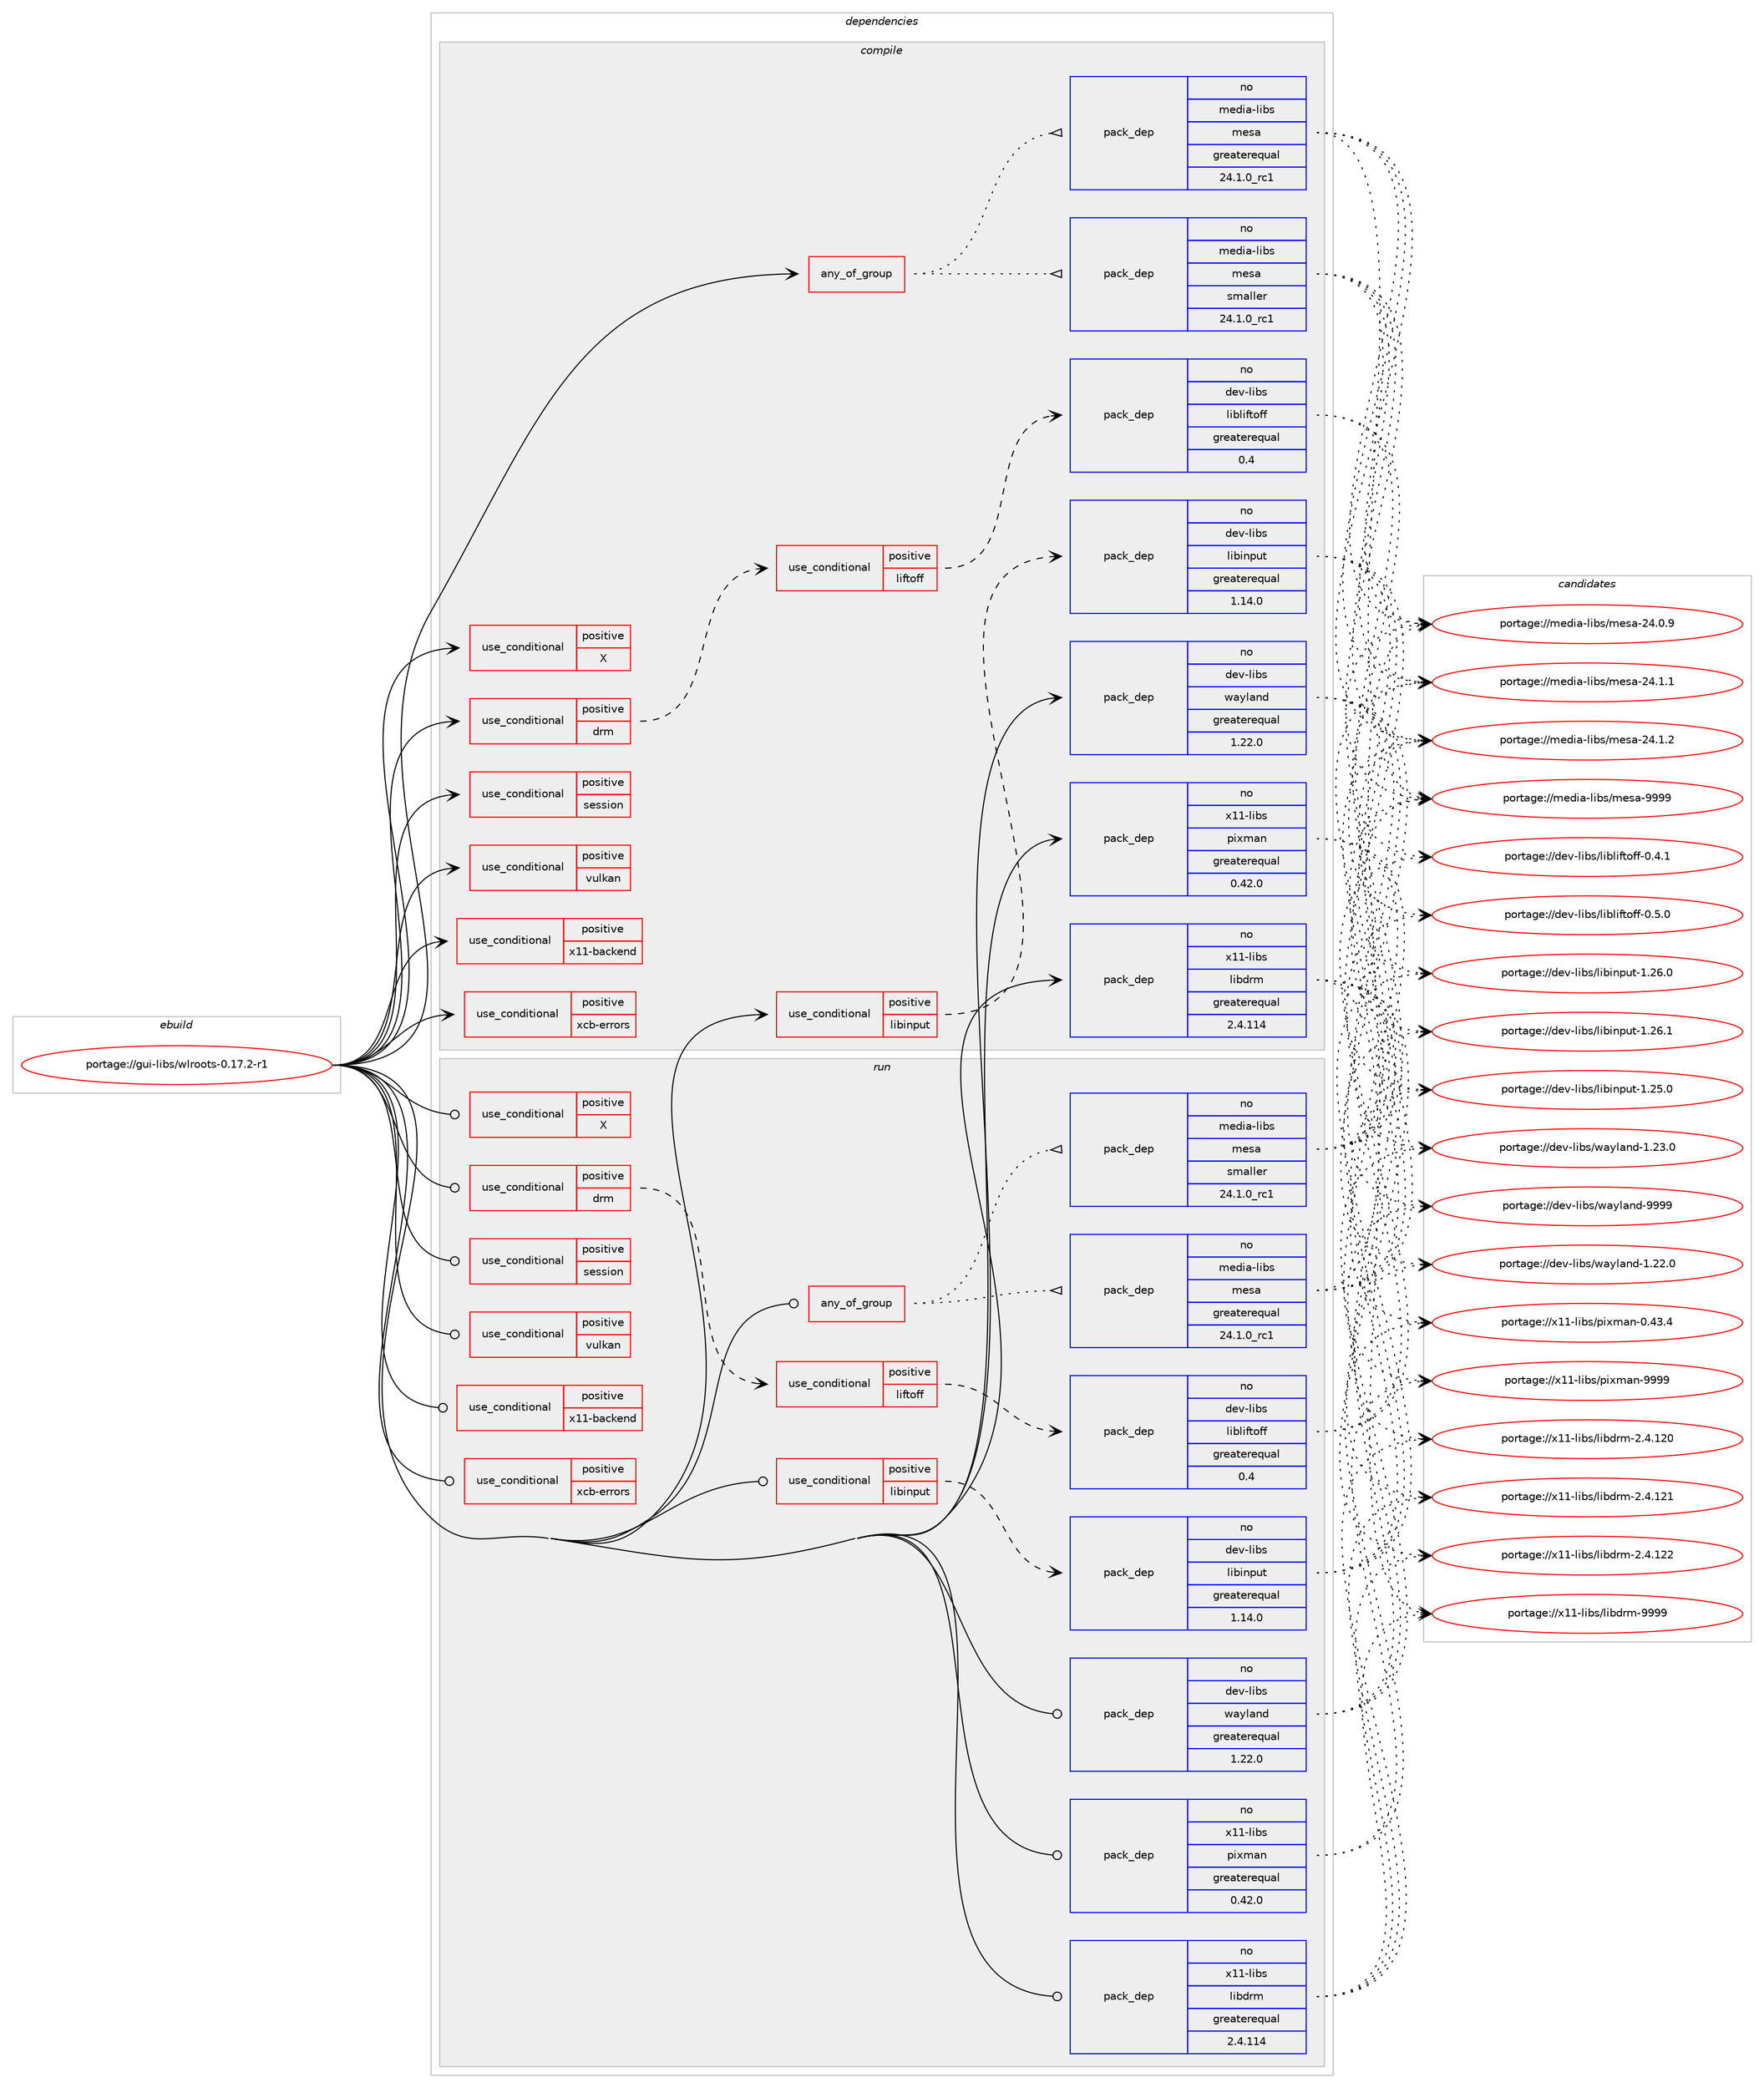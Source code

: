 digraph prolog {

# *************
# Graph options
# *************

newrank=true;
concentrate=true;
compound=true;
graph [rankdir=LR,fontname=Helvetica,fontsize=10,ranksep=1.5];#, ranksep=2.5, nodesep=0.2];
edge  [arrowhead=vee];
node  [fontname=Helvetica,fontsize=10];

# **********
# The ebuild
# **********

subgraph cluster_leftcol {
color=gray;
rank=same;
label=<<i>ebuild</i>>;
id [label="portage://gui-libs/wlroots-0.17.2-r1", color=red, width=4, href="../gui-libs/wlroots-0.17.2-r1.svg"];
}

# ****************
# The dependencies
# ****************

subgraph cluster_midcol {
color=gray;
label=<<i>dependencies</i>>;
subgraph cluster_compile {
fillcolor="#eeeeee";
style=filled;
label=<<i>compile</i>>;
subgraph any1406 {
dependency121650 [label=<<TABLE BORDER="0" CELLBORDER="1" CELLSPACING="0" CELLPADDING="4"><TR><TD CELLPADDING="10">any_of_group</TD></TR></TABLE>>, shape=none, color=red];subgraph pack55015 {
dependency121651 [label=<<TABLE BORDER="0" CELLBORDER="1" CELLSPACING="0" CELLPADDING="4" WIDTH="220"><TR><TD ROWSPAN="6" CELLPADDING="30">pack_dep</TD></TR><TR><TD WIDTH="110">no</TD></TR><TR><TD>media-libs</TD></TR><TR><TD>mesa</TD></TR><TR><TD>greaterequal</TD></TR><TR><TD>24.1.0_rc1</TD></TR></TABLE>>, shape=none, color=blue];
}
dependency121650:e -> dependency121651:w [weight=20,style="dotted",arrowhead="oinv"];
subgraph pack55016 {
dependency121652 [label=<<TABLE BORDER="0" CELLBORDER="1" CELLSPACING="0" CELLPADDING="4" WIDTH="220"><TR><TD ROWSPAN="6" CELLPADDING="30">pack_dep</TD></TR><TR><TD WIDTH="110">no</TD></TR><TR><TD>media-libs</TD></TR><TR><TD>mesa</TD></TR><TR><TD>smaller</TD></TR><TR><TD>24.1.0_rc1</TD></TR></TABLE>>, shape=none, color=blue];
}
dependency121650:e -> dependency121652:w [weight=20,style="dotted",arrowhead="oinv"];
}
id:e -> dependency121650:w [weight=20,style="solid",arrowhead="vee"];
subgraph cond65077 {
dependency121653 [label=<<TABLE BORDER="0" CELLBORDER="1" CELLSPACING="0" CELLPADDING="4"><TR><TD ROWSPAN="3" CELLPADDING="10">use_conditional</TD></TR><TR><TD>positive</TD></TR><TR><TD>X</TD></TR></TABLE>>, shape=none, color=red];
# *** BEGIN UNKNOWN DEPENDENCY TYPE (TODO) ***
# dependency121653 -> package_dependency(portage://gui-libs/wlroots-0.17.2-r1,install,no,x11-libs,libxcb,none,[,,],any_same_slot,[])
# *** END UNKNOWN DEPENDENCY TYPE (TODO) ***

# *** BEGIN UNKNOWN DEPENDENCY TYPE (TODO) ***
# dependency121653 -> package_dependency(portage://gui-libs/wlroots-0.17.2-r1,install,no,x11-libs,xcb-util-wm,none,[,,],[],[])
# *** END UNKNOWN DEPENDENCY TYPE (TODO) ***

# *** BEGIN UNKNOWN DEPENDENCY TYPE (TODO) ***
# dependency121653 -> package_dependency(portage://gui-libs/wlroots-0.17.2-r1,install,no,x11-base,xwayland,none,[,,],[],[])
# *** END UNKNOWN DEPENDENCY TYPE (TODO) ***

}
id:e -> dependency121653:w [weight=20,style="solid",arrowhead="vee"];
subgraph cond65078 {
dependency121654 [label=<<TABLE BORDER="0" CELLBORDER="1" CELLSPACING="0" CELLPADDING="4"><TR><TD ROWSPAN="3" CELLPADDING="10">use_conditional</TD></TR><TR><TD>positive</TD></TR><TR><TD>drm</TD></TR></TABLE>>, shape=none, color=red];
# *** BEGIN UNKNOWN DEPENDENCY TYPE (TODO) ***
# dependency121654 -> package_dependency(portage://gui-libs/wlroots-0.17.2-r1,install,no,media-libs,libdisplay-info,none,[,,],[],[])
# *** END UNKNOWN DEPENDENCY TYPE (TODO) ***

# *** BEGIN UNKNOWN DEPENDENCY TYPE (TODO) ***
# dependency121654 -> package_dependency(portage://gui-libs/wlroots-0.17.2-r1,install,no,sys-apps,hwdata,none,[,,],[],[])
# *** END UNKNOWN DEPENDENCY TYPE (TODO) ***

subgraph cond65079 {
dependency121655 [label=<<TABLE BORDER="0" CELLBORDER="1" CELLSPACING="0" CELLPADDING="4"><TR><TD ROWSPAN="3" CELLPADDING="10">use_conditional</TD></TR><TR><TD>positive</TD></TR><TR><TD>liftoff</TD></TR></TABLE>>, shape=none, color=red];
subgraph pack55017 {
dependency121656 [label=<<TABLE BORDER="0" CELLBORDER="1" CELLSPACING="0" CELLPADDING="4" WIDTH="220"><TR><TD ROWSPAN="6" CELLPADDING="30">pack_dep</TD></TR><TR><TD WIDTH="110">no</TD></TR><TR><TD>dev-libs</TD></TR><TR><TD>libliftoff</TD></TR><TR><TD>greaterequal</TD></TR><TR><TD>0.4</TD></TR></TABLE>>, shape=none, color=blue];
}
dependency121655:e -> dependency121656:w [weight=20,style="dashed",arrowhead="vee"];
}
dependency121654:e -> dependency121655:w [weight=20,style="dashed",arrowhead="vee"];
}
id:e -> dependency121654:w [weight=20,style="solid",arrowhead="vee"];
subgraph cond65080 {
dependency121657 [label=<<TABLE BORDER="0" CELLBORDER="1" CELLSPACING="0" CELLPADDING="4"><TR><TD ROWSPAN="3" CELLPADDING="10">use_conditional</TD></TR><TR><TD>positive</TD></TR><TR><TD>libinput</TD></TR></TABLE>>, shape=none, color=red];
subgraph pack55018 {
dependency121658 [label=<<TABLE BORDER="0" CELLBORDER="1" CELLSPACING="0" CELLPADDING="4" WIDTH="220"><TR><TD ROWSPAN="6" CELLPADDING="30">pack_dep</TD></TR><TR><TD WIDTH="110">no</TD></TR><TR><TD>dev-libs</TD></TR><TR><TD>libinput</TD></TR><TR><TD>greaterequal</TD></TR><TR><TD>1.14.0</TD></TR></TABLE>>, shape=none, color=blue];
}
dependency121657:e -> dependency121658:w [weight=20,style="dashed",arrowhead="vee"];
}
id:e -> dependency121657:w [weight=20,style="solid",arrowhead="vee"];
subgraph cond65081 {
dependency121659 [label=<<TABLE BORDER="0" CELLBORDER="1" CELLSPACING="0" CELLPADDING="4"><TR><TD ROWSPAN="3" CELLPADDING="10">use_conditional</TD></TR><TR><TD>positive</TD></TR><TR><TD>session</TD></TR></TABLE>>, shape=none, color=red];
# *** BEGIN UNKNOWN DEPENDENCY TYPE (TODO) ***
# dependency121659 -> package_dependency(portage://gui-libs/wlroots-0.17.2-r1,install,no,sys-auth,seatd,none,[,,],any_same_slot,[])
# *** END UNKNOWN DEPENDENCY TYPE (TODO) ***

# *** BEGIN UNKNOWN DEPENDENCY TYPE (TODO) ***
# dependency121659 -> package_dependency(portage://gui-libs/wlroots-0.17.2-r1,install,no,virtual,libudev,none,[,,],[],[])
# *** END UNKNOWN DEPENDENCY TYPE (TODO) ***

}
id:e -> dependency121659:w [weight=20,style="solid",arrowhead="vee"];
subgraph cond65082 {
dependency121660 [label=<<TABLE BORDER="0" CELLBORDER="1" CELLSPACING="0" CELLPADDING="4"><TR><TD ROWSPAN="3" CELLPADDING="10">use_conditional</TD></TR><TR><TD>positive</TD></TR><TR><TD>vulkan</TD></TR></TABLE>>, shape=none, color=red];
# *** BEGIN UNKNOWN DEPENDENCY TYPE (TODO) ***
# dependency121660 -> package_dependency(portage://gui-libs/wlroots-0.17.2-r1,install,no,dev-util,glslang,none,[,,],any_same_slot,[])
# *** END UNKNOWN DEPENDENCY TYPE (TODO) ***

# *** BEGIN UNKNOWN DEPENDENCY TYPE (TODO) ***
# dependency121660 -> package_dependency(portage://gui-libs/wlroots-0.17.2-r1,install,no,dev-util,vulkan-headers,none,[,,],[],[])
# *** END UNKNOWN DEPENDENCY TYPE (TODO) ***

# *** BEGIN UNKNOWN DEPENDENCY TYPE (TODO) ***
# dependency121660 -> package_dependency(portage://gui-libs/wlroots-0.17.2-r1,install,no,media-libs,vulkan-loader,none,[,,],[],[])
# *** END UNKNOWN DEPENDENCY TYPE (TODO) ***

}
id:e -> dependency121660:w [weight=20,style="solid",arrowhead="vee"];
subgraph cond65083 {
dependency121661 [label=<<TABLE BORDER="0" CELLBORDER="1" CELLSPACING="0" CELLPADDING="4"><TR><TD ROWSPAN="3" CELLPADDING="10">use_conditional</TD></TR><TR><TD>positive</TD></TR><TR><TD>x11-backend</TD></TR></TABLE>>, shape=none, color=red];
# *** BEGIN UNKNOWN DEPENDENCY TYPE (TODO) ***
# dependency121661 -> package_dependency(portage://gui-libs/wlroots-0.17.2-r1,install,no,x11-libs,libxcb,none,[,,],any_same_slot,[])
# *** END UNKNOWN DEPENDENCY TYPE (TODO) ***

# *** BEGIN UNKNOWN DEPENDENCY TYPE (TODO) ***
# dependency121661 -> package_dependency(portage://gui-libs/wlroots-0.17.2-r1,install,no,x11-libs,xcb-util-renderutil,none,[,,],[],[])
# *** END UNKNOWN DEPENDENCY TYPE (TODO) ***

}
id:e -> dependency121661:w [weight=20,style="solid",arrowhead="vee"];
subgraph cond65084 {
dependency121662 [label=<<TABLE BORDER="0" CELLBORDER="1" CELLSPACING="0" CELLPADDING="4"><TR><TD ROWSPAN="3" CELLPADDING="10">use_conditional</TD></TR><TR><TD>positive</TD></TR><TR><TD>xcb-errors</TD></TR></TABLE>>, shape=none, color=red];
# *** BEGIN UNKNOWN DEPENDENCY TYPE (TODO) ***
# dependency121662 -> package_dependency(portage://gui-libs/wlroots-0.17.2-r1,install,no,x11-libs,xcb-util-errors,none,[,,],[],[])
# *** END UNKNOWN DEPENDENCY TYPE (TODO) ***

}
id:e -> dependency121662:w [weight=20,style="solid",arrowhead="vee"];
subgraph pack55019 {
dependency121663 [label=<<TABLE BORDER="0" CELLBORDER="1" CELLSPACING="0" CELLPADDING="4" WIDTH="220"><TR><TD ROWSPAN="6" CELLPADDING="30">pack_dep</TD></TR><TR><TD WIDTH="110">no</TD></TR><TR><TD>dev-libs</TD></TR><TR><TD>wayland</TD></TR><TR><TD>greaterequal</TD></TR><TR><TD>1.22.0</TD></TR></TABLE>>, shape=none, color=blue];
}
id:e -> dependency121663:w [weight=20,style="solid",arrowhead="vee"];
# *** BEGIN UNKNOWN DEPENDENCY TYPE (TODO) ***
# id -> package_dependency(portage://gui-libs/wlroots-0.17.2-r1,install,no,media-libs,libglvnd,none,[,,],[],[])
# *** END UNKNOWN DEPENDENCY TYPE (TODO) ***

subgraph pack55020 {
dependency121664 [label=<<TABLE BORDER="0" CELLBORDER="1" CELLSPACING="0" CELLPADDING="4" WIDTH="220"><TR><TD ROWSPAN="6" CELLPADDING="30">pack_dep</TD></TR><TR><TD WIDTH="110">no</TD></TR><TR><TD>x11-libs</TD></TR><TR><TD>libdrm</TD></TR><TR><TD>greaterequal</TD></TR><TR><TD>2.4.114</TD></TR></TABLE>>, shape=none, color=blue];
}
id:e -> dependency121664:w [weight=20,style="solid",arrowhead="vee"];
# *** BEGIN UNKNOWN DEPENDENCY TYPE (TODO) ***
# id -> package_dependency(portage://gui-libs/wlroots-0.17.2-r1,install,no,x11-libs,libxkbcommon,none,[,,],[],[])
# *** END UNKNOWN DEPENDENCY TYPE (TODO) ***

subgraph pack55021 {
dependency121665 [label=<<TABLE BORDER="0" CELLBORDER="1" CELLSPACING="0" CELLPADDING="4" WIDTH="220"><TR><TD ROWSPAN="6" CELLPADDING="30">pack_dep</TD></TR><TR><TD WIDTH="110">no</TD></TR><TR><TD>x11-libs</TD></TR><TR><TD>pixman</TD></TR><TR><TD>greaterequal</TD></TR><TR><TD>0.42.0</TD></TR></TABLE>>, shape=none, color=blue];
}
id:e -> dependency121665:w [weight=20,style="solid",arrowhead="vee"];
}
subgraph cluster_compileandrun {
fillcolor="#eeeeee";
style=filled;
label=<<i>compile and run</i>>;
}
subgraph cluster_run {
fillcolor="#eeeeee";
style=filled;
label=<<i>run</i>>;
subgraph any1407 {
dependency121666 [label=<<TABLE BORDER="0" CELLBORDER="1" CELLSPACING="0" CELLPADDING="4"><TR><TD CELLPADDING="10">any_of_group</TD></TR></TABLE>>, shape=none, color=red];subgraph pack55022 {
dependency121667 [label=<<TABLE BORDER="0" CELLBORDER="1" CELLSPACING="0" CELLPADDING="4" WIDTH="220"><TR><TD ROWSPAN="6" CELLPADDING="30">pack_dep</TD></TR><TR><TD WIDTH="110">no</TD></TR><TR><TD>media-libs</TD></TR><TR><TD>mesa</TD></TR><TR><TD>greaterequal</TD></TR><TR><TD>24.1.0_rc1</TD></TR></TABLE>>, shape=none, color=blue];
}
dependency121666:e -> dependency121667:w [weight=20,style="dotted",arrowhead="oinv"];
subgraph pack55023 {
dependency121668 [label=<<TABLE BORDER="0" CELLBORDER="1" CELLSPACING="0" CELLPADDING="4" WIDTH="220"><TR><TD ROWSPAN="6" CELLPADDING="30">pack_dep</TD></TR><TR><TD WIDTH="110">no</TD></TR><TR><TD>media-libs</TD></TR><TR><TD>mesa</TD></TR><TR><TD>smaller</TD></TR><TR><TD>24.1.0_rc1</TD></TR></TABLE>>, shape=none, color=blue];
}
dependency121666:e -> dependency121668:w [weight=20,style="dotted",arrowhead="oinv"];
}
id:e -> dependency121666:w [weight=20,style="solid",arrowhead="odot"];
subgraph cond65085 {
dependency121669 [label=<<TABLE BORDER="0" CELLBORDER="1" CELLSPACING="0" CELLPADDING="4"><TR><TD ROWSPAN="3" CELLPADDING="10">use_conditional</TD></TR><TR><TD>positive</TD></TR><TR><TD>X</TD></TR></TABLE>>, shape=none, color=red];
# *** BEGIN UNKNOWN DEPENDENCY TYPE (TODO) ***
# dependency121669 -> package_dependency(portage://gui-libs/wlroots-0.17.2-r1,run,no,x11-libs,libxcb,none,[,,],any_same_slot,[])
# *** END UNKNOWN DEPENDENCY TYPE (TODO) ***

# *** BEGIN UNKNOWN DEPENDENCY TYPE (TODO) ***
# dependency121669 -> package_dependency(portage://gui-libs/wlroots-0.17.2-r1,run,no,x11-libs,xcb-util-wm,none,[,,],[],[])
# *** END UNKNOWN DEPENDENCY TYPE (TODO) ***

# *** BEGIN UNKNOWN DEPENDENCY TYPE (TODO) ***
# dependency121669 -> package_dependency(portage://gui-libs/wlroots-0.17.2-r1,run,no,x11-base,xwayland,none,[,,],[],[])
# *** END UNKNOWN DEPENDENCY TYPE (TODO) ***

}
id:e -> dependency121669:w [weight=20,style="solid",arrowhead="odot"];
subgraph cond65086 {
dependency121670 [label=<<TABLE BORDER="0" CELLBORDER="1" CELLSPACING="0" CELLPADDING="4"><TR><TD ROWSPAN="3" CELLPADDING="10">use_conditional</TD></TR><TR><TD>positive</TD></TR><TR><TD>drm</TD></TR></TABLE>>, shape=none, color=red];
# *** BEGIN UNKNOWN DEPENDENCY TYPE (TODO) ***
# dependency121670 -> package_dependency(portage://gui-libs/wlroots-0.17.2-r1,run,no,media-libs,libdisplay-info,none,[,,],[],[])
# *** END UNKNOWN DEPENDENCY TYPE (TODO) ***

# *** BEGIN UNKNOWN DEPENDENCY TYPE (TODO) ***
# dependency121670 -> package_dependency(portage://gui-libs/wlroots-0.17.2-r1,run,no,sys-apps,hwdata,none,[,,],[],[])
# *** END UNKNOWN DEPENDENCY TYPE (TODO) ***

subgraph cond65087 {
dependency121671 [label=<<TABLE BORDER="0" CELLBORDER="1" CELLSPACING="0" CELLPADDING="4"><TR><TD ROWSPAN="3" CELLPADDING="10">use_conditional</TD></TR><TR><TD>positive</TD></TR><TR><TD>liftoff</TD></TR></TABLE>>, shape=none, color=red];
subgraph pack55024 {
dependency121672 [label=<<TABLE BORDER="0" CELLBORDER="1" CELLSPACING="0" CELLPADDING="4" WIDTH="220"><TR><TD ROWSPAN="6" CELLPADDING="30">pack_dep</TD></TR><TR><TD WIDTH="110">no</TD></TR><TR><TD>dev-libs</TD></TR><TR><TD>libliftoff</TD></TR><TR><TD>greaterequal</TD></TR><TR><TD>0.4</TD></TR></TABLE>>, shape=none, color=blue];
}
dependency121671:e -> dependency121672:w [weight=20,style="dashed",arrowhead="vee"];
}
dependency121670:e -> dependency121671:w [weight=20,style="dashed",arrowhead="vee"];
}
id:e -> dependency121670:w [weight=20,style="solid",arrowhead="odot"];
subgraph cond65088 {
dependency121673 [label=<<TABLE BORDER="0" CELLBORDER="1" CELLSPACING="0" CELLPADDING="4"><TR><TD ROWSPAN="3" CELLPADDING="10">use_conditional</TD></TR><TR><TD>positive</TD></TR><TR><TD>libinput</TD></TR></TABLE>>, shape=none, color=red];
subgraph pack55025 {
dependency121674 [label=<<TABLE BORDER="0" CELLBORDER="1" CELLSPACING="0" CELLPADDING="4" WIDTH="220"><TR><TD ROWSPAN="6" CELLPADDING="30">pack_dep</TD></TR><TR><TD WIDTH="110">no</TD></TR><TR><TD>dev-libs</TD></TR><TR><TD>libinput</TD></TR><TR><TD>greaterequal</TD></TR><TR><TD>1.14.0</TD></TR></TABLE>>, shape=none, color=blue];
}
dependency121673:e -> dependency121674:w [weight=20,style="dashed",arrowhead="vee"];
}
id:e -> dependency121673:w [weight=20,style="solid",arrowhead="odot"];
subgraph cond65089 {
dependency121675 [label=<<TABLE BORDER="0" CELLBORDER="1" CELLSPACING="0" CELLPADDING="4"><TR><TD ROWSPAN="3" CELLPADDING="10">use_conditional</TD></TR><TR><TD>positive</TD></TR><TR><TD>session</TD></TR></TABLE>>, shape=none, color=red];
# *** BEGIN UNKNOWN DEPENDENCY TYPE (TODO) ***
# dependency121675 -> package_dependency(portage://gui-libs/wlroots-0.17.2-r1,run,no,sys-auth,seatd,none,[,,],any_same_slot,[])
# *** END UNKNOWN DEPENDENCY TYPE (TODO) ***

# *** BEGIN UNKNOWN DEPENDENCY TYPE (TODO) ***
# dependency121675 -> package_dependency(portage://gui-libs/wlroots-0.17.2-r1,run,no,virtual,libudev,none,[,,],[],[])
# *** END UNKNOWN DEPENDENCY TYPE (TODO) ***

}
id:e -> dependency121675:w [weight=20,style="solid",arrowhead="odot"];
subgraph cond65090 {
dependency121676 [label=<<TABLE BORDER="0" CELLBORDER="1" CELLSPACING="0" CELLPADDING="4"><TR><TD ROWSPAN="3" CELLPADDING="10">use_conditional</TD></TR><TR><TD>positive</TD></TR><TR><TD>vulkan</TD></TR></TABLE>>, shape=none, color=red];
# *** BEGIN UNKNOWN DEPENDENCY TYPE (TODO) ***
# dependency121676 -> package_dependency(portage://gui-libs/wlroots-0.17.2-r1,run,no,dev-util,glslang,none,[,,],any_same_slot,[])
# *** END UNKNOWN DEPENDENCY TYPE (TODO) ***

# *** BEGIN UNKNOWN DEPENDENCY TYPE (TODO) ***
# dependency121676 -> package_dependency(portage://gui-libs/wlroots-0.17.2-r1,run,no,dev-util,vulkan-headers,none,[,,],[],[])
# *** END UNKNOWN DEPENDENCY TYPE (TODO) ***

# *** BEGIN UNKNOWN DEPENDENCY TYPE (TODO) ***
# dependency121676 -> package_dependency(portage://gui-libs/wlroots-0.17.2-r1,run,no,media-libs,vulkan-loader,none,[,,],[],[])
# *** END UNKNOWN DEPENDENCY TYPE (TODO) ***

}
id:e -> dependency121676:w [weight=20,style="solid",arrowhead="odot"];
subgraph cond65091 {
dependency121677 [label=<<TABLE BORDER="0" CELLBORDER="1" CELLSPACING="0" CELLPADDING="4"><TR><TD ROWSPAN="3" CELLPADDING="10">use_conditional</TD></TR><TR><TD>positive</TD></TR><TR><TD>x11-backend</TD></TR></TABLE>>, shape=none, color=red];
# *** BEGIN UNKNOWN DEPENDENCY TYPE (TODO) ***
# dependency121677 -> package_dependency(portage://gui-libs/wlroots-0.17.2-r1,run,no,x11-libs,libxcb,none,[,,],any_same_slot,[])
# *** END UNKNOWN DEPENDENCY TYPE (TODO) ***

# *** BEGIN UNKNOWN DEPENDENCY TYPE (TODO) ***
# dependency121677 -> package_dependency(portage://gui-libs/wlroots-0.17.2-r1,run,no,x11-libs,xcb-util-renderutil,none,[,,],[],[])
# *** END UNKNOWN DEPENDENCY TYPE (TODO) ***

}
id:e -> dependency121677:w [weight=20,style="solid",arrowhead="odot"];
subgraph cond65092 {
dependency121678 [label=<<TABLE BORDER="0" CELLBORDER="1" CELLSPACING="0" CELLPADDING="4"><TR><TD ROWSPAN="3" CELLPADDING="10">use_conditional</TD></TR><TR><TD>positive</TD></TR><TR><TD>xcb-errors</TD></TR></TABLE>>, shape=none, color=red];
# *** BEGIN UNKNOWN DEPENDENCY TYPE (TODO) ***
# dependency121678 -> package_dependency(portage://gui-libs/wlroots-0.17.2-r1,run,no,x11-libs,xcb-util-errors,none,[,,],[],[])
# *** END UNKNOWN DEPENDENCY TYPE (TODO) ***

}
id:e -> dependency121678:w [weight=20,style="solid",arrowhead="odot"];
subgraph pack55026 {
dependency121679 [label=<<TABLE BORDER="0" CELLBORDER="1" CELLSPACING="0" CELLPADDING="4" WIDTH="220"><TR><TD ROWSPAN="6" CELLPADDING="30">pack_dep</TD></TR><TR><TD WIDTH="110">no</TD></TR><TR><TD>dev-libs</TD></TR><TR><TD>wayland</TD></TR><TR><TD>greaterequal</TD></TR><TR><TD>1.22.0</TD></TR></TABLE>>, shape=none, color=blue];
}
id:e -> dependency121679:w [weight=20,style="solid",arrowhead="odot"];
# *** BEGIN UNKNOWN DEPENDENCY TYPE (TODO) ***
# id -> package_dependency(portage://gui-libs/wlroots-0.17.2-r1,run,no,media-libs,libglvnd,none,[,,],[],[])
# *** END UNKNOWN DEPENDENCY TYPE (TODO) ***

subgraph pack55027 {
dependency121680 [label=<<TABLE BORDER="0" CELLBORDER="1" CELLSPACING="0" CELLPADDING="4" WIDTH="220"><TR><TD ROWSPAN="6" CELLPADDING="30">pack_dep</TD></TR><TR><TD WIDTH="110">no</TD></TR><TR><TD>x11-libs</TD></TR><TR><TD>libdrm</TD></TR><TR><TD>greaterequal</TD></TR><TR><TD>2.4.114</TD></TR></TABLE>>, shape=none, color=blue];
}
id:e -> dependency121680:w [weight=20,style="solid",arrowhead="odot"];
# *** BEGIN UNKNOWN DEPENDENCY TYPE (TODO) ***
# id -> package_dependency(portage://gui-libs/wlroots-0.17.2-r1,run,no,x11-libs,libxkbcommon,none,[,,],[],[])
# *** END UNKNOWN DEPENDENCY TYPE (TODO) ***

subgraph pack55028 {
dependency121681 [label=<<TABLE BORDER="0" CELLBORDER="1" CELLSPACING="0" CELLPADDING="4" WIDTH="220"><TR><TD ROWSPAN="6" CELLPADDING="30">pack_dep</TD></TR><TR><TD WIDTH="110">no</TD></TR><TR><TD>x11-libs</TD></TR><TR><TD>pixman</TD></TR><TR><TD>greaterequal</TD></TR><TR><TD>0.42.0</TD></TR></TABLE>>, shape=none, color=blue];
}
id:e -> dependency121681:w [weight=20,style="solid",arrowhead="odot"];
}
}

# **************
# The candidates
# **************

subgraph cluster_choices {
rank=same;
color=gray;
label=<<i>candidates</i>>;

subgraph choice55015 {
color=black;
nodesep=1;
choice109101100105974510810598115471091011159745505246484657 [label="portage://media-libs/mesa-24.0.9", color=red, width=4,href="../media-libs/mesa-24.0.9.svg"];
choice109101100105974510810598115471091011159745505246494649 [label="portage://media-libs/mesa-24.1.1", color=red, width=4,href="../media-libs/mesa-24.1.1.svg"];
choice109101100105974510810598115471091011159745505246494650 [label="portage://media-libs/mesa-24.1.2", color=red, width=4,href="../media-libs/mesa-24.1.2.svg"];
choice10910110010597451081059811547109101115974557575757 [label="portage://media-libs/mesa-9999", color=red, width=4,href="../media-libs/mesa-9999.svg"];
dependency121651:e -> choice109101100105974510810598115471091011159745505246484657:w [style=dotted,weight="100"];
dependency121651:e -> choice109101100105974510810598115471091011159745505246494649:w [style=dotted,weight="100"];
dependency121651:e -> choice109101100105974510810598115471091011159745505246494650:w [style=dotted,weight="100"];
dependency121651:e -> choice10910110010597451081059811547109101115974557575757:w [style=dotted,weight="100"];
}
subgraph choice55016 {
color=black;
nodesep=1;
choice109101100105974510810598115471091011159745505246484657 [label="portage://media-libs/mesa-24.0.9", color=red, width=4,href="../media-libs/mesa-24.0.9.svg"];
choice109101100105974510810598115471091011159745505246494649 [label="portage://media-libs/mesa-24.1.1", color=red, width=4,href="../media-libs/mesa-24.1.1.svg"];
choice109101100105974510810598115471091011159745505246494650 [label="portage://media-libs/mesa-24.1.2", color=red, width=4,href="../media-libs/mesa-24.1.2.svg"];
choice10910110010597451081059811547109101115974557575757 [label="portage://media-libs/mesa-9999", color=red, width=4,href="../media-libs/mesa-9999.svg"];
dependency121652:e -> choice109101100105974510810598115471091011159745505246484657:w [style=dotted,weight="100"];
dependency121652:e -> choice109101100105974510810598115471091011159745505246494649:w [style=dotted,weight="100"];
dependency121652:e -> choice109101100105974510810598115471091011159745505246494650:w [style=dotted,weight="100"];
dependency121652:e -> choice10910110010597451081059811547109101115974557575757:w [style=dotted,weight="100"];
}
subgraph choice55017 {
color=black;
nodesep=1;
choice10010111845108105981154710810598108105102116111102102454846524649 [label="portage://dev-libs/libliftoff-0.4.1", color=red, width=4,href="../dev-libs/libliftoff-0.4.1.svg"];
choice10010111845108105981154710810598108105102116111102102454846534648 [label="portage://dev-libs/libliftoff-0.5.0", color=red, width=4,href="../dev-libs/libliftoff-0.5.0.svg"];
dependency121656:e -> choice10010111845108105981154710810598108105102116111102102454846524649:w [style=dotted,weight="100"];
dependency121656:e -> choice10010111845108105981154710810598108105102116111102102454846534648:w [style=dotted,weight="100"];
}
subgraph choice55018 {
color=black;
nodesep=1;
choice1001011184510810598115471081059810511011211711645494650534648 [label="portage://dev-libs/libinput-1.25.0", color=red, width=4,href="../dev-libs/libinput-1.25.0.svg"];
choice1001011184510810598115471081059810511011211711645494650544648 [label="portage://dev-libs/libinput-1.26.0", color=red, width=4,href="../dev-libs/libinput-1.26.0.svg"];
choice1001011184510810598115471081059810511011211711645494650544649 [label="portage://dev-libs/libinput-1.26.1", color=red, width=4,href="../dev-libs/libinput-1.26.1.svg"];
dependency121658:e -> choice1001011184510810598115471081059810511011211711645494650534648:w [style=dotted,weight="100"];
dependency121658:e -> choice1001011184510810598115471081059810511011211711645494650544648:w [style=dotted,weight="100"];
dependency121658:e -> choice1001011184510810598115471081059810511011211711645494650544649:w [style=dotted,weight="100"];
}
subgraph choice55019 {
color=black;
nodesep=1;
choice100101118451081059811547119971211089711010045494650504648 [label="portage://dev-libs/wayland-1.22.0", color=red, width=4,href="../dev-libs/wayland-1.22.0.svg"];
choice100101118451081059811547119971211089711010045494650514648 [label="portage://dev-libs/wayland-1.23.0", color=red, width=4,href="../dev-libs/wayland-1.23.0.svg"];
choice10010111845108105981154711997121108971101004557575757 [label="portage://dev-libs/wayland-9999", color=red, width=4,href="../dev-libs/wayland-9999.svg"];
dependency121663:e -> choice100101118451081059811547119971211089711010045494650504648:w [style=dotted,weight="100"];
dependency121663:e -> choice100101118451081059811547119971211089711010045494650514648:w [style=dotted,weight="100"];
dependency121663:e -> choice10010111845108105981154711997121108971101004557575757:w [style=dotted,weight="100"];
}
subgraph choice55020 {
color=black;
nodesep=1;
choice1204949451081059811547108105981001141094550465246495048 [label="portage://x11-libs/libdrm-2.4.120", color=red, width=4,href="../x11-libs/libdrm-2.4.120.svg"];
choice1204949451081059811547108105981001141094550465246495049 [label="portage://x11-libs/libdrm-2.4.121", color=red, width=4,href="../x11-libs/libdrm-2.4.121.svg"];
choice1204949451081059811547108105981001141094550465246495050 [label="portage://x11-libs/libdrm-2.4.122", color=red, width=4,href="../x11-libs/libdrm-2.4.122.svg"];
choice1204949451081059811547108105981001141094557575757 [label="portage://x11-libs/libdrm-9999", color=red, width=4,href="../x11-libs/libdrm-9999.svg"];
dependency121664:e -> choice1204949451081059811547108105981001141094550465246495048:w [style=dotted,weight="100"];
dependency121664:e -> choice1204949451081059811547108105981001141094550465246495049:w [style=dotted,weight="100"];
dependency121664:e -> choice1204949451081059811547108105981001141094550465246495050:w [style=dotted,weight="100"];
dependency121664:e -> choice1204949451081059811547108105981001141094557575757:w [style=dotted,weight="100"];
}
subgraph choice55021 {
color=black;
nodesep=1;
choice12049494510810598115471121051201099711045484652514652 [label="portage://x11-libs/pixman-0.43.4", color=red, width=4,href="../x11-libs/pixman-0.43.4.svg"];
choice1204949451081059811547112105120109971104557575757 [label="portage://x11-libs/pixman-9999", color=red, width=4,href="../x11-libs/pixman-9999.svg"];
dependency121665:e -> choice12049494510810598115471121051201099711045484652514652:w [style=dotted,weight="100"];
dependency121665:e -> choice1204949451081059811547112105120109971104557575757:w [style=dotted,weight="100"];
}
subgraph choice55022 {
color=black;
nodesep=1;
choice109101100105974510810598115471091011159745505246484657 [label="portage://media-libs/mesa-24.0.9", color=red, width=4,href="../media-libs/mesa-24.0.9.svg"];
choice109101100105974510810598115471091011159745505246494649 [label="portage://media-libs/mesa-24.1.1", color=red, width=4,href="../media-libs/mesa-24.1.1.svg"];
choice109101100105974510810598115471091011159745505246494650 [label="portage://media-libs/mesa-24.1.2", color=red, width=4,href="../media-libs/mesa-24.1.2.svg"];
choice10910110010597451081059811547109101115974557575757 [label="portage://media-libs/mesa-9999", color=red, width=4,href="../media-libs/mesa-9999.svg"];
dependency121667:e -> choice109101100105974510810598115471091011159745505246484657:w [style=dotted,weight="100"];
dependency121667:e -> choice109101100105974510810598115471091011159745505246494649:w [style=dotted,weight="100"];
dependency121667:e -> choice109101100105974510810598115471091011159745505246494650:w [style=dotted,weight="100"];
dependency121667:e -> choice10910110010597451081059811547109101115974557575757:w [style=dotted,weight="100"];
}
subgraph choice55023 {
color=black;
nodesep=1;
choice109101100105974510810598115471091011159745505246484657 [label="portage://media-libs/mesa-24.0.9", color=red, width=4,href="../media-libs/mesa-24.0.9.svg"];
choice109101100105974510810598115471091011159745505246494649 [label="portage://media-libs/mesa-24.1.1", color=red, width=4,href="../media-libs/mesa-24.1.1.svg"];
choice109101100105974510810598115471091011159745505246494650 [label="portage://media-libs/mesa-24.1.2", color=red, width=4,href="../media-libs/mesa-24.1.2.svg"];
choice10910110010597451081059811547109101115974557575757 [label="portage://media-libs/mesa-9999", color=red, width=4,href="../media-libs/mesa-9999.svg"];
dependency121668:e -> choice109101100105974510810598115471091011159745505246484657:w [style=dotted,weight="100"];
dependency121668:e -> choice109101100105974510810598115471091011159745505246494649:w [style=dotted,weight="100"];
dependency121668:e -> choice109101100105974510810598115471091011159745505246494650:w [style=dotted,weight="100"];
dependency121668:e -> choice10910110010597451081059811547109101115974557575757:w [style=dotted,weight="100"];
}
subgraph choice55024 {
color=black;
nodesep=1;
choice10010111845108105981154710810598108105102116111102102454846524649 [label="portage://dev-libs/libliftoff-0.4.1", color=red, width=4,href="../dev-libs/libliftoff-0.4.1.svg"];
choice10010111845108105981154710810598108105102116111102102454846534648 [label="portage://dev-libs/libliftoff-0.5.0", color=red, width=4,href="../dev-libs/libliftoff-0.5.0.svg"];
dependency121672:e -> choice10010111845108105981154710810598108105102116111102102454846524649:w [style=dotted,weight="100"];
dependency121672:e -> choice10010111845108105981154710810598108105102116111102102454846534648:w [style=dotted,weight="100"];
}
subgraph choice55025 {
color=black;
nodesep=1;
choice1001011184510810598115471081059810511011211711645494650534648 [label="portage://dev-libs/libinput-1.25.0", color=red, width=4,href="../dev-libs/libinput-1.25.0.svg"];
choice1001011184510810598115471081059810511011211711645494650544648 [label="portage://dev-libs/libinput-1.26.0", color=red, width=4,href="../dev-libs/libinput-1.26.0.svg"];
choice1001011184510810598115471081059810511011211711645494650544649 [label="portage://dev-libs/libinput-1.26.1", color=red, width=4,href="../dev-libs/libinput-1.26.1.svg"];
dependency121674:e -> choice1001011184510810598115471081059810511011211711645494650534648:w [style=dotted,weight="100"];
dependency121674:e -> choice1001011184510810598115471081059810511011211711645494650544648:w [style=dotted,weight="100"];
dependency121674:e -> choice1001011184510810598115471081059810511011211711645494650544649:w [style=dotted,weight="100"];
}
subgraph choice55026 {
color=black;
nodesep=1;
choice100101118451081059811547119971211089711010045494650504648 [label="portage://dev-libs/wayland-1.22.0", color=red, width=4,href="../dev-libs/wayland-1.22.0.svg"];
choice100101118451081059811547119971211089711010045494650514648 [label="portage://dev-libs/wayland-1.23.0", color=red, width=4,href="../dev-libs/wayland-1.23.0.svg"];
choice10010111845108105981154711997121108971101004557575757 [label="portage://dev-libs/wayland-9999", color=red, width=4,href="../dev-libs/wayland-9999.svg"];
dependency121679:e -> choice100101118451081059811547119971211089711010045494650504648:w [style=dotted,weight="100"];
dependency121679:e -> choice100101118451081059811547119971211089711010045494650514648:w [style=dotted,weight="100"];
dependency121679:e -> choice10010111845108105981154711997121108971101004557575757:w [style=dotted,weight="100"];
}
subgraph choice55027 {
color=black;
nodesep=1;
choice1204949451081059811547108105981001141094550465246495048 [label="portage://x11-libs/libdrm-2.4.120", color=red, width=4,href="../x11-libs/libdrm-2.4.120.svg"];
choice1204949451081059811547108105981001141094550465246495049 [label="portage://x11-libs/libdrm-2.4.121", color=red, width=4,href="../x11-libs/libdrm-2.4.121.svg"];
choice1204949451081059811547108105981001141094550465246495050 [label="portage://x11-libs/libdrm-2.4.122", color=red, width=4,href="../x11-libs/libdrm-2.4.122.svg"];
choice1204949451081059811547108105981001141094557575757 [label="portage://x11-libs/libdrm-9999", color=red, width=4,href="../x11-libs/libdrm-9999.svg"];
dependency121680:e -> choice1204949451081059811547108105981001141094550465246495048:w [style=dotted,weight="100"];
dependency121680:e -> choice1204949451081059811547108105981001141094550465246495049:w [style=dotted,weight="100"];
dependency121680:e -> choice1204949451081059811547108105981001141094550465246495050:w [style=dotted,weight="100"];
dependency121680:e -> choice1204949451081059811547108105981001141094557575757:w [style=dotted,weight="100"];
}
subgraph choice55028 {
color=black;
nodesep=1;
choice12049494510810598115471121051201099711045484652514652 [label="portage://x11-libs/pixman-0.43.4", color=red, width=4,href="../x11-libs/pixman-0.43.4.svg"];
choice1204949451081059811547112105120109971104557575757 [label="portage://x11-libs/pixman-9999", color=red, width=4,href="../x11-libs/pixman-9999.svg"];
dependency121681:e -> choice12049494510810598115471121051201099711045484652514652:w [style=dotted,weight="100"];
dependency121681:e -> choice1204949451081059811547112105120109971104557575757:w [style=dotted,weight="100"];
}
}

}
